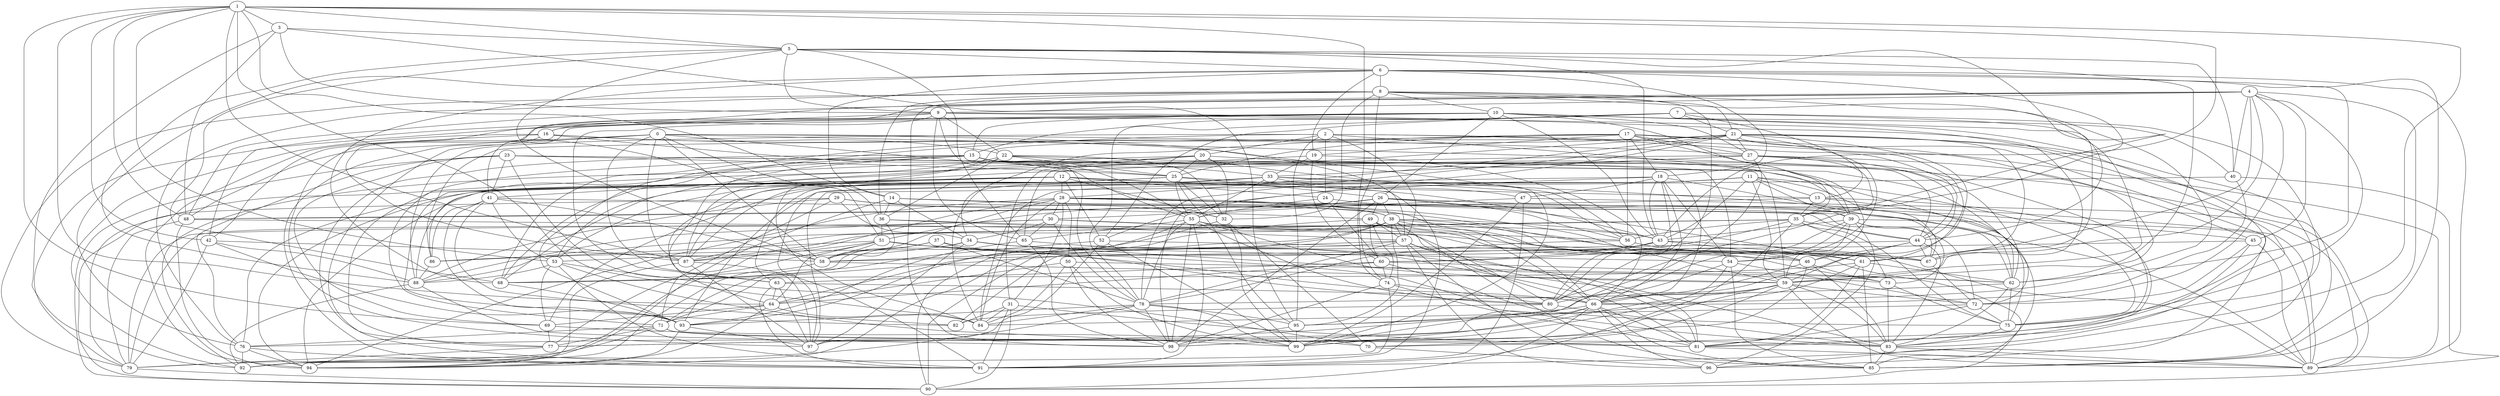 graph G {
    "35" -- "88";
    "26" -- "30";
    "15" -- "39";
    "28" -- "58";
    "28" -- "67";
    "29" -- "32";
    "5" -- "65";
    "55" -- "93";
    "47" -- "89";
    "28" -- "94";
    "10" -- "27";
    "73" -- "83";
    "33" -- "47";
    "62" -- "83";
    "33" -- "56";
    "10" -- "63";
    "51" -- "64";
    "2" -- "59";
    "43" -- "60";
    "13" -- "83";
    "15" -- "25";
    "7" -- "21";
    "36" -- "57";
    "46" -- "98";
    "28" -- "89";
    "61" -- "95";
    "21" -- "68";
    "8" -- "98";
    "62" -- "78";
    "0" -- "94";
    "10" -- "40";
    "31" -- "81";
    "12" -- "77";
    "31" -- "90";
    "22" -- "32";
    "20" -- "99";
    "32" -- "64";
    "35" -- "60";
    "24" -- "60";
    "16" -- "56";
    "51" -- "86";
    "55" -- "56";
    "28" -- "39";
    "35" -- "87";
    "17" -- "39";
    "55" -- "65";
    "16" -- "92";
    "68" -- "93";
    "38" -- "89";
    "28" -- "66";
    "21" -- "27";
    "61" -- "81";
    "21" -- "54";
    "50" -- "99";
    "10" -- "26";
    "39" -- "62";
    "10" -- "35";
    "39" -- "80";
    "3" -- "5";
    "39" -- "89";
    "23" -- "90";
    "24" -- "55";
    "1" -- "53";
    "17" -- "25";
    "35" -- "73";
    "76" -- "92";
    "17" -- "61";
    "5" -- "59";
    "5" -- "68";
    "61" -- "85";
    "19" -- "79";
    "8" -- "79";
    "30" -- "79";
    "30" -- "88";
    "11" -- "84";
    "11" -- "93";
    "3" -- "9";
    "51" -- "58";
    "23" -- "76";
    "20" -- "89";
    "4" -- "72";
    "23" -- "85";
    "1" -- "48";
    "51" -- "67";
    "87" -- "97";
    "16" -- "55";
    "28" -- "38";
    "1" -- "84";
    "36" -- "51";
    "46" -- "83";
    "88" -- "98";
    "38" -- "79";
    "17" -- "56";
    "6" -- "19";
    "15" -- "86";
    "77" -- "79";
    "61" -- "62";
    "50" -- "62";
    "42" -- "58";
    "30" -- "65";
    "39" -- "43";
    "8" -- "74";
    "27" -- "87";
    "10" -- "16";
    "12" -- "53";
    "23" -- "62";
    "31" -- "84";
    "4" -- "67";
    "1" -- "43";
    "4" -- "85";
    "53" -- "99";
    "57" -- "78";
    "5" -- "40";
    "76" -- "91";
    "49" -- "74";
    "6" -- "14";
    "5" -- "58";
    "57" -- "96";
    "69" -- "70";
    "19" -- "60";
    "30" -- "78";
    "41" -- "93";
    "45" -- "72";
    "45" -- "81";
    "34" -- "81";
    "64" -- "94";
    "17" -- "19";
    "49" -- "60";
    "5" -- "35";
    "46" -- "73";
    "57" -- "82";
    "6" -- "18";
    "38" -- "87";
    "7" -- "81";
    "30" -- "46";
    "23" -- "25";
    "60" -- "74";
    "83" -- "85";
    "12" -- "43";
    "0" -- "87";
    "12" -- "52";
    "4" -- "48";
    "52" -- "97";
    "72" -- "75";
    "16" -- "22";
    "64" -- "71";
    "13" -- "35";
    "72" -- "84";
    "1" -- "42";
    "35" -- "44";
    "87" -- "91";
    "38" -- "73";
    "15" -- "71";
    "8" -- "32";
    "27" -- "45";
    "71" -- "79";
    "26" -- "89";
    "0" -- "55";
    "21" -- "96";
    "83" -- "89";
    "34" -- "53";
    "4" -- "61";
    "37" -- "58";
    "64" -- "84";
    "45" -- "89";
    "26" -- "48";
    "3" -- "92";
    "78" -- "95";
    "15" -- "66";
    "8" -- "36";
    "18" -- "80";
    "71" -- "83";
    "60" -- "64";
    "11" -- "59";
    "63" -- "97";
    "12" -- "24";
    "1" -- "5";
    "1" -- "14";
    "44" -- "83";
    "93" -- "97";
    "53" -- "70";
    "2" -- "95";
    "67" -- "72";
    "37" -- "80";
    "57" -- "58";
    "59" -- "77";
    "78" -- "99";
    "26" -- "61";
    "17" -- "89";
    "27" -- "35";
    "18" -- "66";
    "27" -- "44";
    "0" -- "27";
    "0" -- "36";
    "48" -- "94";
    "29" -- "90";
    "40" -- "90";
    "20" -- "32";
    "12" -- "28";
    "33" -- "69";
    "10" -- "67";
    "41" -- "82";
    "14" -- "46";
    "56" -- "61";
    "5" -- "6";
    "26" -- "38";
    "59" -- "72";
    "18" -- "43";
    "26" -- "56";
    "18" -- "52";
    "7" -- "52";
    "28" -- "84";
    "11" -- "13";
    "17" -- "84";
    "8" -- "44";
    "60" -- "63";
    "44" -- "46";
    "33" -- "55";
    "22" -- "36";
    "22" -- "54";
    "74" -- "92";
    "25" -- "87";
    "35" -- "91";
    "55" -- "78";
    "26" -- "51";
    "18" -- "47";
    "78" -- "98";
    "8" -- "21";
    "63" -- "64";
    "71" -- "77";
    "29" -- "71";
    "21" -- "85";
    "2" -- "44";
    "44" -- "59";
    "25" -- "55";
    "25" -- "64";
    "2" -- "62";
    "14" -- "36";
    "7" -- "15";
    "32" -- "99";
    "16" -- "91";
    "78" -- "84";
    "55" -- "91";
    "59" -- "89";
    "9" -- "70";
    "40" -- "66";
    "9" -- "97";
    "48" -- "79";
    "50" -- "98";
    "41" -- "49";
    "25" -- "32";
    "10" -- "43";
    "4" -- "9";
    "41" -- "58";
    "2" -- "57";
    "43" -- "67";
    "22" -- "53";
    "13" -- "72";
    "66" -- "96";
    "55" -- "59";
    "47" -- "55";
    "59" -- "66";
    "29" -- "34";
    "9" -- "65";
    "47" -- "91";
    "50" -- "84";
    "6" -- "68";
    "21" -- "66";
    "81" -- "89";
    "54" -- "72";
    "51" -- "66";
    "54" -- "99";
    "43" -- "71";
    "43" -- "80";
    "14" -- "44";
    "1" -- "74";
    "59" -- "70";
    "29" -- "38";
    "80" -- "83";
    "9" -- "78";
    "58" -- "92";
    "10" -- "15";
    "21" -- "61";
    "42" -- "93";
    "2" -- "20";
    "54" -- "76";
    "54" -- "85";
    "39" -- "96";
    "22" -- "25";
    "20" -- "92";
    "4" -- "75";
    "12" -- "88";
    "24" -- "62";
    "66" -- "77";
    "1" -- "69";
    "65" -- "81";
    "1" -- "87";
    "88" -- "92";
    "28" -- "50";
    "28" -- "59";
    "26" -- "98";
    "42" -- "79";
    "42" -- "88";
    "27" -- "99";
    "2" -- "24";
    "25" -- "26";
    "73" -- "75";
    "62" -- "75";
    "0" -- "91";
    "13" -- "48";
    "95" -- "99";
    "32" -- "70";
    "17" -- "18";
    "1" -- "64";
    "17" -- "27";
    "35" -- "75";
    "5" -- "43";
    "6" -- "8";
    "36" -- "58";
    "76" -- "94";
    "1" -- "91";
    "57" -- "81";
    "38" -- "95";
    "9" -- "59";
    "80" -- "82";
    "39" -- "59";
    "23" -- "69";
    "31" -- "82";
    "53" -- "88";
    "28" -- "31";
    "57" -- "85";
    "65" -- "98";
    "58" -- "59";
    "38" -- "90";
    "49" -- "90";
    "15" -- "97";
    "21" -- "28";
    "50" -- "64";
    "69" -- "77";
    "0" -- "63";
    "8" -- "76";
    "20" -- "41";
    "39" -- "54";
    "4" -- "42";
    "39" -- "72";
    "4" -- "51";
    "12" -- "82";
    "95" -- "98";
    "87" -- "94";
    "35" -- "56";
    "34" -- "97";
    "9" -- "22";
    "38" -- "67";
    "65" -- "93";
    "38" -- "85";
    "7" -- "79";
    "38" -- "94";
    "61" -- "68";
    "18" -- "97";
    "27" -- "75";
    "0" -- "58";
    "11" -- "67";
    "12" -- "32";
    "8" -- "80";
    "11" -- "76";
    "23" -- "41";
    "41" -- "86";
    "11" -- "94";
    "12" -- "68";
    "64" -- "69";
    "53" -- "69";
    "43" -- "46";
    "57" -- "66";
    "46" -- "66";
    "28" -- "30";
    "3" -- "95";
    "49" -- "80";
    "79" -- "90";
    "63" -- "91";
    "8" -- "66";
    "20" -- "31";
    "19" -- "66";
    "0" -- "62";
    "75" -- "83";
    "44" -- "86";
    "23" -- "63";
    "52" -- "99";
    "25" -- "91";
    "56" -- "78";
    "16" -- "42";
    "53" -- "91";
    "86" -- "88";
    "15" -- "46";
    "49" -- "57";
    "38" -- "57";
    "78" -- "93";
    "38" -- "66";
    "59" -- "98";
    "30" -- "34";
    "7" -- "78";
    "71" -- "81";
    "30" -- "43";
    "11" -- "39";
    "0" -- "48";
    "12" -- "13";
    "60" -- "62";
    "0" -- "57";
    "52" -- "67";
    "21" -- "98";
    "11" -- "75";
    "1" -- "3";
    "4" -- "45";
    "72" -- "81";
    "2" -- "93";
    "25" -- "95";
    "34" -- "73";
    "5" -- "9";
    "37" -- "78";
    "38" -- "43";
    "9" -- "16";
    "14" -- "94";
    "49" -- "61";
    "15" -- "68";
    "27" -- "33";
    "15" -- "77";
    "18" -- "73";
    "71" -- "76";
    "48" -- "83";
    "11" -- "43";
    "29" -- "88";
    "41" -- "53";
    "40" -- "97";
    "60" -- "75";
    "52" -- "71";
    "44" -- "67";
    "25" -- "63";
    "4" -- "40";
    "33" -- "94";
    "2" -- "88";
    "34" -- "68";
    "22" -- "84";
    "26" -- "45";
    "78" -- "92";
    "55" -- "90";
    "7" -- "59";
    "9" -- "87";
    "19" -- "33";
    "20" -- "25";
    "74" -- "81";
    "93" -- "94";
    "34" -- "54";
    "3" -- "48";
    "10" -- "96";
    "66" -- "95";
    "37" -- "68";
    "26" -- "49";
    "59" -- "83";
    "8" -- "10";
    "28" -- "77";
    "18" -- "54";
    "17" -- "86";
    "47" -- "99";
    "21" -- "65";
    "6" -- "76";
    "6" -- "85";
    "21" -- "83";
    "33" -- "75";
    "14" -- "34";
    "51" -- "83";
    "66" -- "81";
    "51" -- "92";
    "45" -- "58";
    "66" -- "90";
    "7" -- "13";
    "66" -- "99";
    "36" -- "67";
    "15" -- "44";
    "55" -- "80";
    "55" -- "98";
    "70" -- "96";
    "5" -- "88";
    "63" -- "66";
    "6" -- "62";
    "33" -- "34";
    "6" -- "80";
    "21" -- "78";
    "10" -- "41";
    "6" -- "89";
    "21" -- "87";
    "31" -- "91";
    "22" -- "33";
    "74" -- "80";
    "51" -- "87";
    "66" -- "85";
    "74" -- "98";
}
